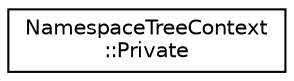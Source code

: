 digraph "类继承关系图"
{
 // INTERACTIVE_SVG=YES
 // LATEX_PDF_SIZE
  edge [fontname="Helvetica",fontsize="10",labelfontname="Helvetica",labelfontsize="10"];
  node [fontname="Helvetica",fontsize="10",shape=record];
  rankdir="LR";
  Node0 [label="NamespaceTreeContext\l::Private",height=0.2,width=0.4,color="black", fillcolor="white", style="filled",URL="$d6/da3/class_namespace_tree_context_1_1_private.html",tooltip=" "];
}
